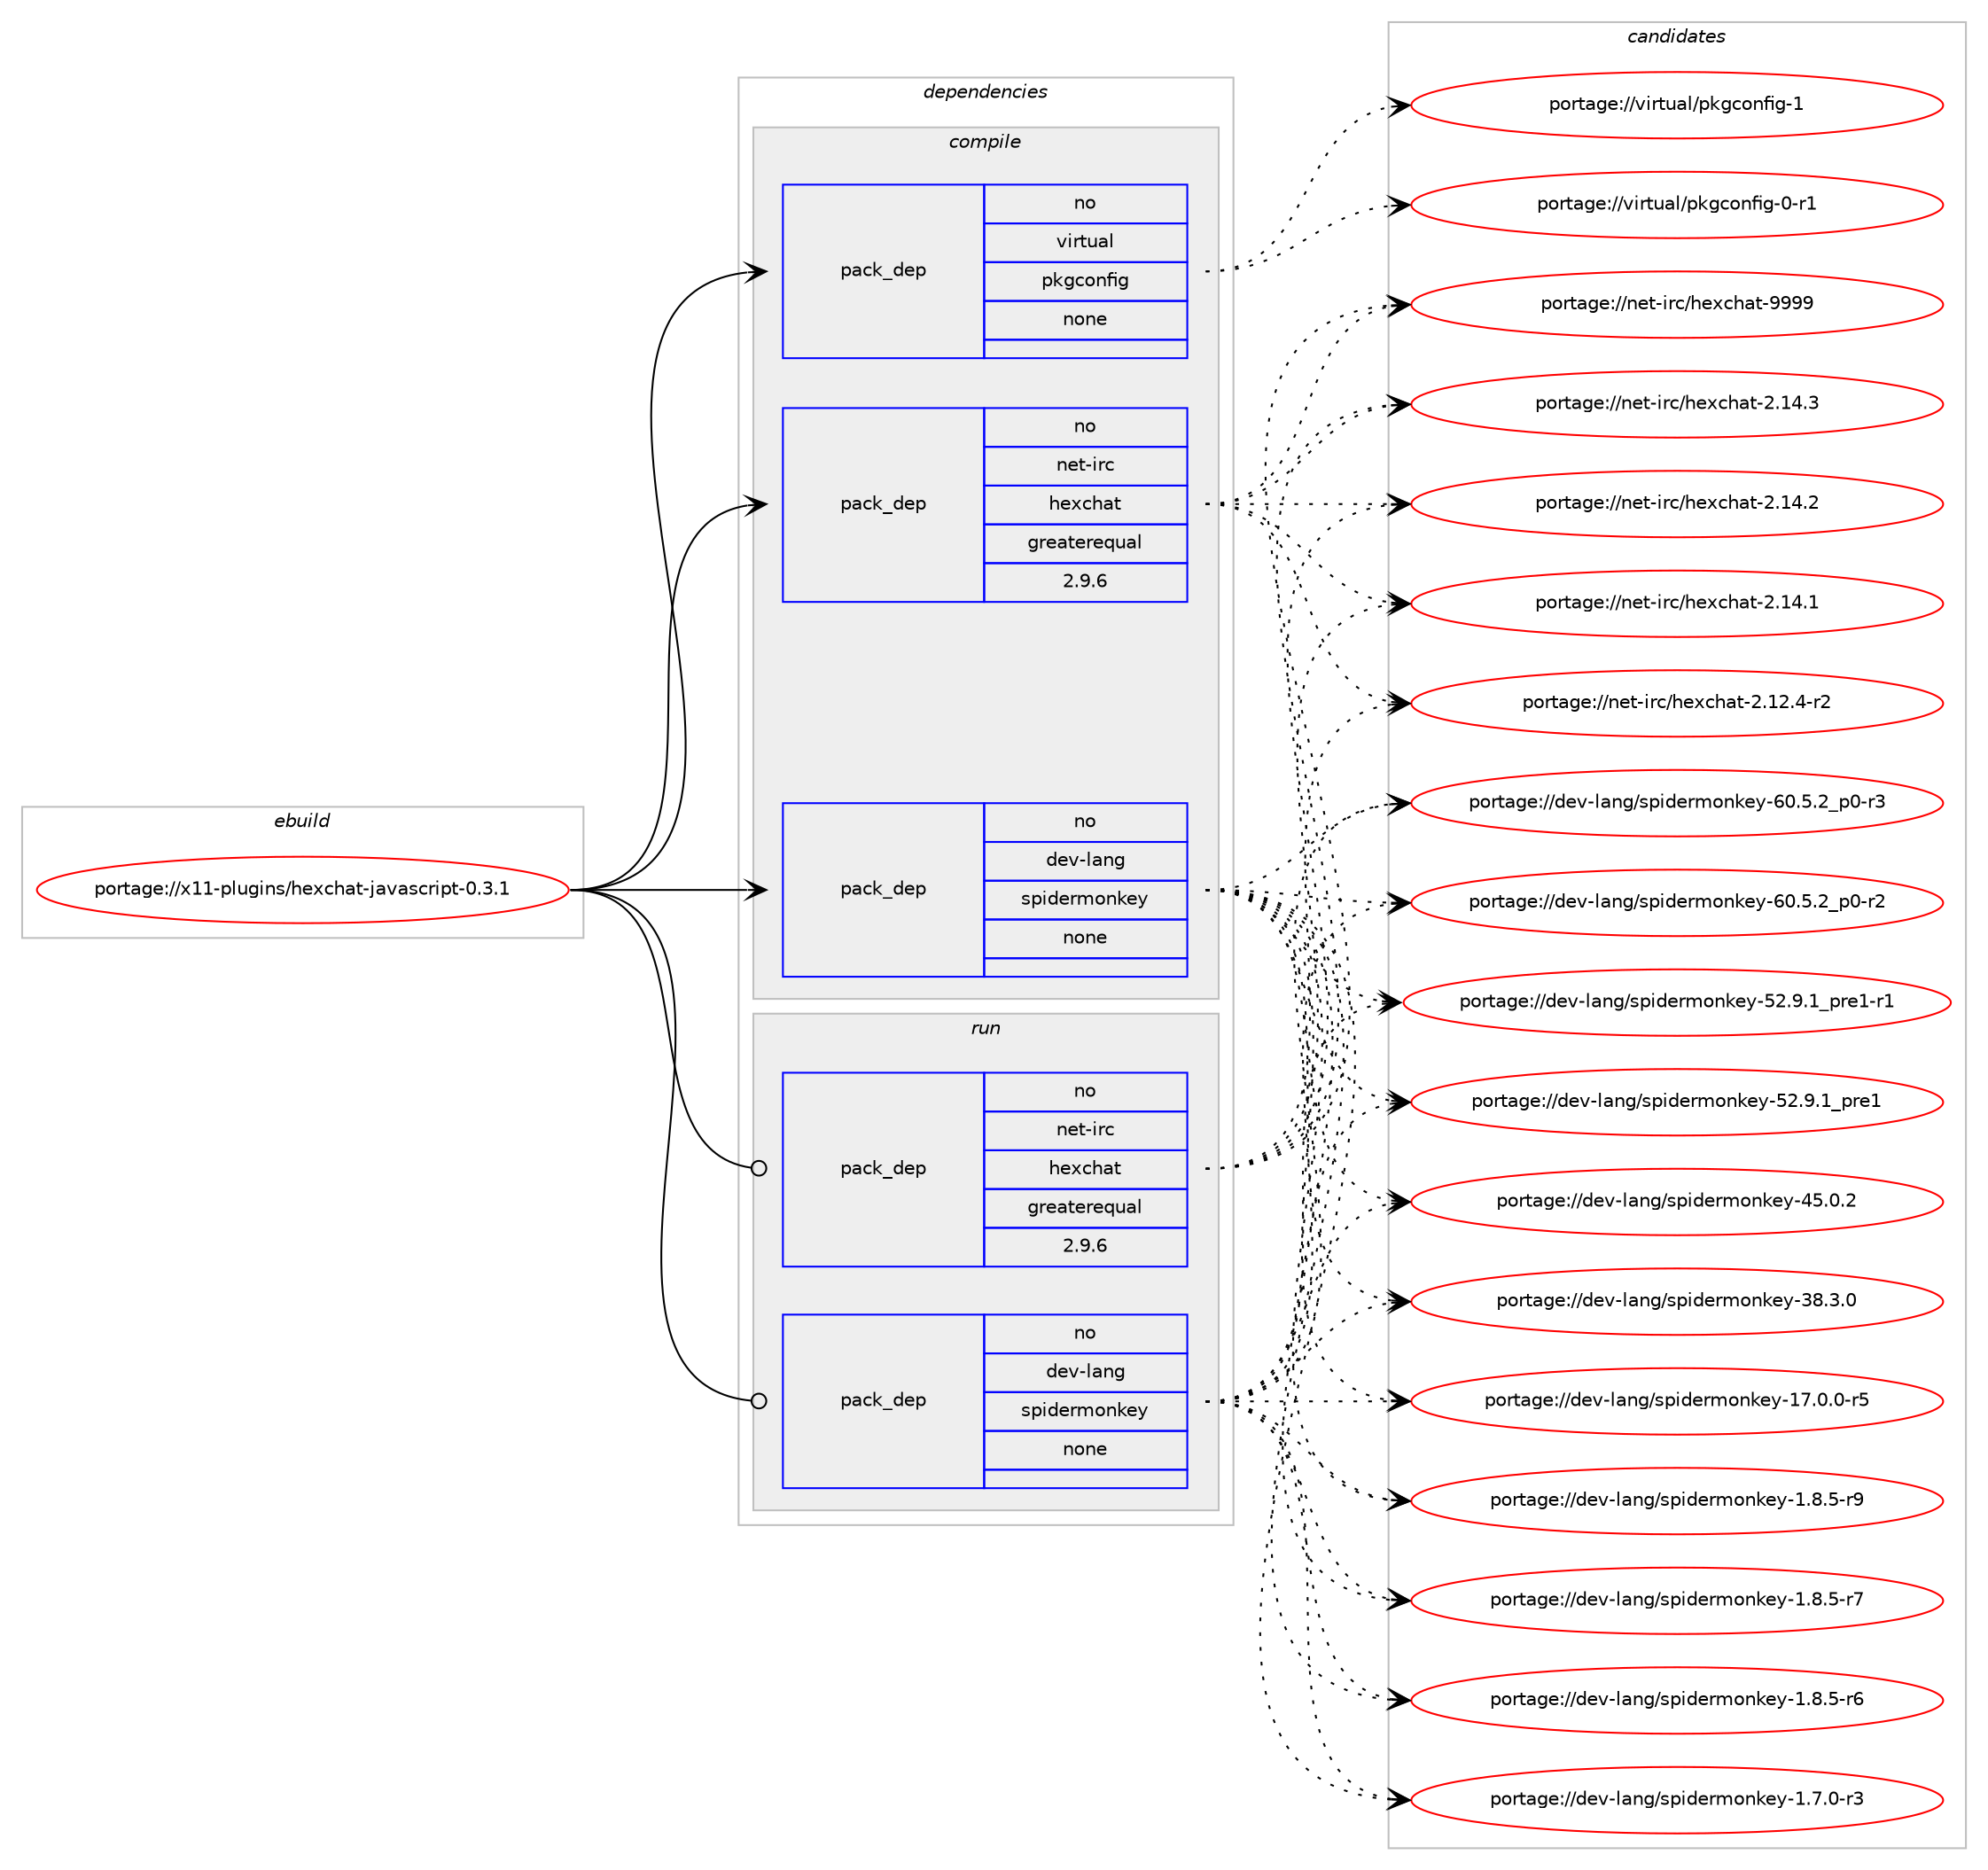 digraph prolog {

# *************
# Graph options
# *************

newrank=true;
concentrate=true;
compound=true;
graph [rankdir=LR,fontname=Helvetica,fontsize=10,ranksep=1.5];#, ranksep=2.5, nodesep=0.2];
edge  [arrowhead=vee];
node  [fontname=Helvetica,fontsize=10];

# **********
# The ebuild
# **********

subgraph cluster_leftcol {
color=gray;
rank=same;
label=<<i>ebuild</i>>;
id [label="portage://x11-plugins/hexchat-javascript-0.3.1", color=red, width=4, href="../x11-plugins/hexchat-javascript-0.3.1.svg"];
}

# ****************
# The dependencies
# ****************

subgraph cluster_midcol {
color=gray;
label=<<i>dependencies</i>>;
subgraph cluster_compile {
fillcolor="#eeeeee";
style=filled;
label=<<i>compile</i>>;
subgraph pack2574 {
dependency2963 [label=<<TABLE BORDER="0" CELLBORDER="1" CELLSPACING="0" CELLPADDING="4" WIDTH="220"><TR><TD ROWSPAN="6" CELLPADDING="30">pack_dep</TD></TR><TR><TD WIDTH="110">no</TD></TR><TR><TD>dev-lang</TD></TR><TR><TD>spidermonkey</TD></TR><TR><TD>none</TD></TR><TR><TD></TD></TR></TABLE>>, shape=none, color=blue];
}
id:e -> dependency2963:w [weight=20,style="solid",arrowhead="vee"];
subgraph pack2575 {
dependency2964 [label=<<TABLE BORDER="0" CELLBORDER="1" CELLSPACING="0" CELLPADDING="4" WIDTH="220"><TR><TD ROWSPAN="6" CELLPADDING="30">pack_dep</TD></TR><TR><TD WIDTH="110">no</TD></TR><TR><TD>net-irc</TD></TR><TR><TD>hexchat</TD></TR><TR><TD>greaterequal</TD></TR><TR><TD>2.9.6</TD></TR></TABLE>>, shape=none, color=blue];
}
id:e -> dependency2964:w [weight=20,style="solid",arrowhead="vee"];
subgraph pack2576 {
dependency2965 [label=<<TABLE BORDER="0" CELLBORDER="1" CELLSPACING="0" CELLPADDING="4" WIDTH="220"><TR><TD ROWSPAN="6" CELLPADDING="30">pack_dep</TD></TR><TR><TD WIDTH="110">no</TD></TR><TR><TD>virtual</TD></TR><TR><TD>pkgconfig</TD></TR><TR><TD>none</TD></TR><TR><TD></TD></TR></TABLE>>, shape=none, color=blue];
}
id:e -> dependency2965:w [weight=20,style="solid",arrowhead="vee"];
}
subgraph cluster_compileandrun {
fillcolor="#eeeeee";
style=filled;
label=<<i>compile and run</i>>;
}
subgraph cluster_run {
fillcolor="#eeeeee";
style=filled;
label=<<i>run</i>>;
subgraph pack2577 {
dependency2966 [label=<<TABLE BORDER="0" CELLBORDER="1" CELLSPACING="0" CELLPADDING="4" WIDTH="220"><TR><TD ROWSPAN="6" CELLPADDING="30">pack_dep</TD></TR><TR><TD WIDTH="110">no</TD></TR><TR><TD>dev-lang</TD></TR><TR><TD>spidermonkey</TD></TR><TR><TD>none</TD></TR><TR><TD></TD></TR></TABLE>>, shape=none, color=blue];
}
id:e -> dependency2966:w [weight=20,style="solid",arrowhead="odot"];
subgraph pack2578 {
dependency2967 [label=<<TABLE BORDER="0" CELLBORDER="1" CELLSPACING="0" CELLPADDING="4" WIDTH="220"><TR><TD ROWSPAN="6" CELLPADDING="30">pack_dep</TD></TR><TR><TD WIDTH="110">no</TD></TR><TR><TD>net-irc</TD></TR><TR><TD>hexchat</TD></TR><TR><TD>greaterequal</TD></TR><TR><TD>2.9.6</TD></TR></TABLE>>, shape=none, color=blue];
}
id:e -> dependency2967:w [weight=20,style="solid",arrowhead="odot"];
}
}

# **************
# The candidates
# **************

subgraph cluster_choices {
rank=same;
color=gray;
label=<<i>candidates</i>>;

subgraph choice2574 {
color=black;
nodesep=1;
choice1001011184510897110103471151121051001011141091111101071011214554484653465095112484511451 [label="portage://dev-lang/spidermonkey-60.5.2_p0-r3", color=red, width=4,href="../dev-lang/spidermonkey-60.5.2_p0-r3.svg"];
choice1001011184510897110103471151121051001011141091111101071011214554484653465095112484511450 [label="portage://dev-lang/spidermonkey-60.5.2_p0-r2", color=red, width=4,href="../dev-lang/spidermonkey-60.5.2_p0-r2.svg"];
choice1001011184510897110103471151121051001011141091111101071011214553504657464995112114101494511449 [label="portage://dev-lang/spidermonkey-52.9.1_pre1-r1", color=red, width=4,href="../dev-lang/spidermonkey-52.9.1_pre1-r1.svg"];
choice100101118451089711010347115112105100101114109111110107101121455350465746499511211410149 [label="portage://dev-lang/spidermonkey-52.9.1_pre1", color=red, width=4,href="../dev-lang/spidermonkey-52.9.1_pre1.svg"];
choice10010111845108971101034711511210510010111410911111010710112145525346484650 [label="portage://dev-lang/spidermonkey-45.0.2", color=red, width=4,href="../dev-lang/spidermonkey-45.0.2.svg"];
choice10010111845108971101034711511210510010111410911111010710112145515646514648 [label="portage://dev-lang/spidermonkey-38.3.0", color=red, width=4,href="../dev-lang/spidermonkey-38.3.0.svg"];
choice100101118451089711010347115112105100101114109111110107101121454955464846484511453 [label="portage://dev-lang/spidermonkey-17.0.0-r5", color=red, width=4,href="../dev-lang/spidermonkey-17.0.0-r5.svg"];
choice1001011184510897110103471151121051001011141091111101071011214549465646534511457 [label="portage://dev-lang/spidermonkey-1.8.5-r9", color=red, width=4,href="../dev-lang/spidermonkey-1.8.5-r9.svg"];
choice1001011184510897110103471151121051001011141091111101071011214549465646534511455 [label="portage://dev-lang/spidermonkey-1.8.5-r7", color=red, width=4,href="../dev-lang/spidermonkey-1.8.5-r7.svg"];
choice1001011184510897110103471151121051001011141091111101071011214549465646534511454 [label="portage://dev-lang/spidermonkey-1.8.5-r6", color=red, width=4,href="../dev-lang/spidermonkey-1.8.5-r6.svg"];
choice1001011184510897110103471151121051001011141091111101071011214549465546484511451 [label="portage://dev-lang/spidermonkey-1.7.0-r3", color=red, width=4,href="../dev-lang/spidermonkey-1.7.0-r3.svg"];
dependency2963:e -> choice1001011184510897110103471151121051001011141091111101071011214554484653465095112484511451:w [style=dotted,weight="100"];
dependency2963:e -> choice1001011184510897110103471151121051001011141091111101071011214554484653465095112484511450:w [style=dotted,weight="100"];
dependency2963:e -> choice1001011184510897110103471151121051001011141091111101071011214553504657464995112114101494511449:w [style=dotted,weight="100"];
dependency2963:e -> choice100101118451089711010347115112105100101114109111110107101121455350465746499511211410149:w [style=dotted,weight="100"];
dependency2963:e -> choice10010111845108971101034711511210510010111410911111010710112145525346484650:w [style=dotted,weight="100"];
dependency2963:e -> choice10010111845108971101034711511210510010111410911111010710112145515646514648:w [style=dotted,weight="100"];
dependency2963:e -> choice100101118451089711010347115112105100101114109111110107101121454955464846484511453:w [style=dotted,weight="100"];
dependency2963:e -> choice1001011184510897110103471151121051001011141091111101071011214549465646534511457:w [style=dotted,weight="100"];
dependency2963:e -> choice1001011184510897110103471151121051001011141091111101071011214549465646534511455:w [style=dotted,weight="100"];
dependency2963:e -> choice1001011184510897110103471151121051001011141091111101071011214549465646534511454:w [style=dotted,weight="100"];
dependency2963:e -> choice1001011184510897110103471151121051001011141091111101071011214549465546484511451:w [style=dotted,weight="100"];
}
subgraph choice2575 {
color=black;
nodesep=1;
choice11010111645105114994710410112099104971164557575757 [label="portage://net-irc/hexchat-9999", color=red, width=4,href="../net-irc/hexchat-9999.svg"];
choice110101116451051149947104101120991049711645504649524651 [label="portage://net-irc/hexchat-2.14.3", color=red, width=4,href="../net-irc/hexchat-2.14.3.svg"];
choice110101116451051149947104101120991049711645504649524650 [label="portage://net-irc/hexchat-2.14.2", color=red, width=4,href="../net-irc/hexchat-2.14.2.svg"];
choice110101116451051149947104101120991049711645504649524649 [label="portage://net-irc/hexchat-2.14.1", color=red, width=4,href="../net-irc/hexchat-2.14.1.svg"];
choice1101011164510511499471041011209910497116455046495046524511450 [label="portage://net-irc/hexchat-2.12.4-r2", color=red, width=4,href="../net-irc/hexchat-2.12.4-r2.svg"];
dependency2964:e -> choice11010111645105114994710410112099104971164557575757:w [style=dotted,weight="100"];
dependency2964:e -> choice110101116451051149947104101120991049711645504649524651:w [style=dotted,weight="100"];
dependency2964:e -> choice110101116451051149947104101120991049711645504649524650:w [style=dotted,weight="100"];
dependency2964:e -> choice110101116451051149947104101120991049711645504649524649:w [style=dotted,weight="100"];
dependency2964:e -> choice1101011164510511499471041011209910497116455046495046524511450:w [style=dotted,weight="100"];
}
subgraph choice2576 {
color=black;
nodesep=1;
choice1181051141161179710847112107103991111101021051034549 [label="portage://virtual/pkgconfig-1", color=red, width=4,href="../virtual/pkgconfig-1.svg"];
choice11810511411611797108471121071039911111010210510345484511449 [label="portage://virtual/pkgconfig-0-r1", color=red, width=4,href="../virtual/pkgconfig-0-r1.svg"];
dependency2965:e -> choice1181051141161179710847112107103991111101021051034549:w [style=dotted,weight="100"];
dependency2965:e -> choice11810511411611797108471121071039911111010210510345484511449:w [style=dotted,weight="100"];
}
subgraph choice2577 {
color=black;
nodesep=1;
choice1001011184510897110103471151121051001011141091111101071011214554484653465095112484511451 [label="portage://dev-lang/spidermonkey-60.5.2_p0-r3", color=red, width=4,href="../dev-lang/spidermonkey-60.5.2_p0-r3.svg"];
choice1001011184510897110103471151121051001011141091111101071011214554484653465095112484511450 [label="portage://dev-lang/spidermonkey-60.5.2_p0-r2", color=red, width=4,href="../dev-lang/spidermonkey-60.5.2_p0-r2.svg"];
choice1001011184510897110103471151121051001011141091111101071011214553504657464995112114101494511449 [label="portage://dev-lang/spidermonkey-52.9.1_pre1-r1", color=red, width=4,href="../dev-lang/spidermonkey-52.9.1_pre1-r1.svg"];
choice100101118451089711010347115112105100101114109111110107101121455350465746499511211410149 [label="portage://dev-lang/spidermonkey-52.9.1_pre1", color=red, width=4,href="../dev-lang/spidermonkey-52.9.1_pre1.svg"];
choice10010111845108971101034711511210510010111410911111010710112145525346484650 [label="portage://dev-lang/spidermonkey-45.0.2", color=red, width=4,href="../dev-lang/spidermonkey-45.0.2.svg"];
choice10010111845108971101034711511210510010111410911111010710112145515646514648 [label="portage://dev-lang/spidermonkey-38.3.0", color=red, width=4,href="../dev-lang/spidermonkey-38.3.0.svg"];
choice100101118451089711010347115112105100101114109111110107101121454955464846484511453 [label="portage://dev-lang/spidermonkey-17.0.0-r5", color=red, width=4,href="../dev-lang/spidermonkey-17.0.0-r5.svg"];
choice1001011184510897110103471151121051001011141091111101071011214549465646534511457 [label="portage://dev-lang/spidermonkey-1.8.5-r9", color=red, width=4,href="../dev-lang/spidermonkey-1.8.5-r9.svg"];
choice1001011184510897110103471151121051001011141091111101071011214549465646534511455 [label="portage://dev-lang/spidermonkey-1.8.5-r7", color=red, width=4,href="../dev-lang/spidermonkey-1.8.5-r7.svg"];
choice1001011184510897110103471151121051001011141091111101071011214549465646534511454 [label="portage://dev-lang/spidermonkey-1.8.5-r6", color=red, width=4,href="../dev-lang/spidermonkey-1.8.5-r6.svg"];
choice1001011184510897110103471151121051001011141091111101071011214549465546484511451 [label="portage://dev-lang/spidermonkey-1.7.0-r3", color=red, width=4,href="../dev-lang/spidermonkey-1.7.0-r3.svg"];
dependency2966:e -> choice1001011184510897110103471151121051001011141091111101071011214554484653465095112484511451:w [style=dotted,weight="100"];
dependency2966:e -> choice1001011184510897110103471151121051001011141091111101071011214554484653465095112484511450:w [style=dotted,weight="100"];
dependency2966:e -> choice1001011184510897110103471151121051001011141091111101071011214553504657464995112114101494511449:w [style=dotted,weight="100"];
dependency2966:e -> choice100101118451089711010347115112105100101114109111110107101121455350465746499511211410149:w [style=dotted,weight="100"];
dependency2966:e -> choice10010111845108971101034711511210510010111410911111010710112145525346484650:w [style=dotted,weight="100"];
dependency2966:e -> choice10010111845108971101034711511210510010111410911111010710112145515646514648:w [style=dotted,weight="100"];
dependency2966:e -> choice100101118451089711010347115112105100101114109111110107101121454955464846484511453:w [style=dotted,weight="100"];
dependency2966:e -> choice1001011184510897110103471151121051001011141091111101071011214549465646534511457:w [style=dotted,weight="100"];
dependency2966:e -> choice1001011184510897110103471151121051001011141091111101071011214549465646534511455:w [style=dotted,weight="100"];
dependency2966:e -> choice1001011184510897110103471151121051001011141091111101071011214549465646534511454:w [style=dotted,weight="100"];
dependency2966:e -> choice1001011184510897110103471151121051001011141091111101071011214549465546484511451:w [style=dotted,weight="100"];
}
subgraph choice2578 {
color=black;
nodesep=1;
choice11010111645105114994710410112099104971164557575757 [label="portage://net-irc/hexchat-9999", color=red, width=4,href="../net-irc/hexchat-9999.svg"];
choice110101116451051149947104101120991049711645504649524651 [label="portage://net-irc/hexchat-2.14.3", color=red, width=4,href="../net-irc/hexchat-2.14.3.svg"];
choice110101116451051149947104101120991049711645504649524650 [label="portage://net-irc/hexchat-2.14.2", color=red, width=4,href="../net-irc/hexchat-2.14.2.svg"];
choice110101116451051149947104101120991049711645504649524649 [label="portage://net-irc/hexchat-2.14.1", color=red, width=4,href="../net-irc/hexchat-2.14.1.svg"];
choice1101011164510511499471041011209910497116455046495046524511450 [label="portage://net-irc/hexchat-2.12.4-r2", color=red, width=4,href="../net-irc/hexchat-2.12.4-r2.svg"];
dependency2967:e -> choice11010111645105114994710410112099104971164557575757:w [style=dotted,weight="100"];
dependency2967:e -> choice110101116451051149947104101120991049711645504649524651:w [style=dotted,weight="100"];
dependency2967:e -> choice110101116451051149947104101120991049711645504649524650:w [style=dotted,weight="100"];
dependency2967:e -> choice110101116451051149947104101120991049711645504649524649:w [style=dotted,weight="100"];
dependency2967:e -> choice1101011164510511499471041011209910497116455046495046524511450:w [style=dotted,weight="100"];
}
}

}
